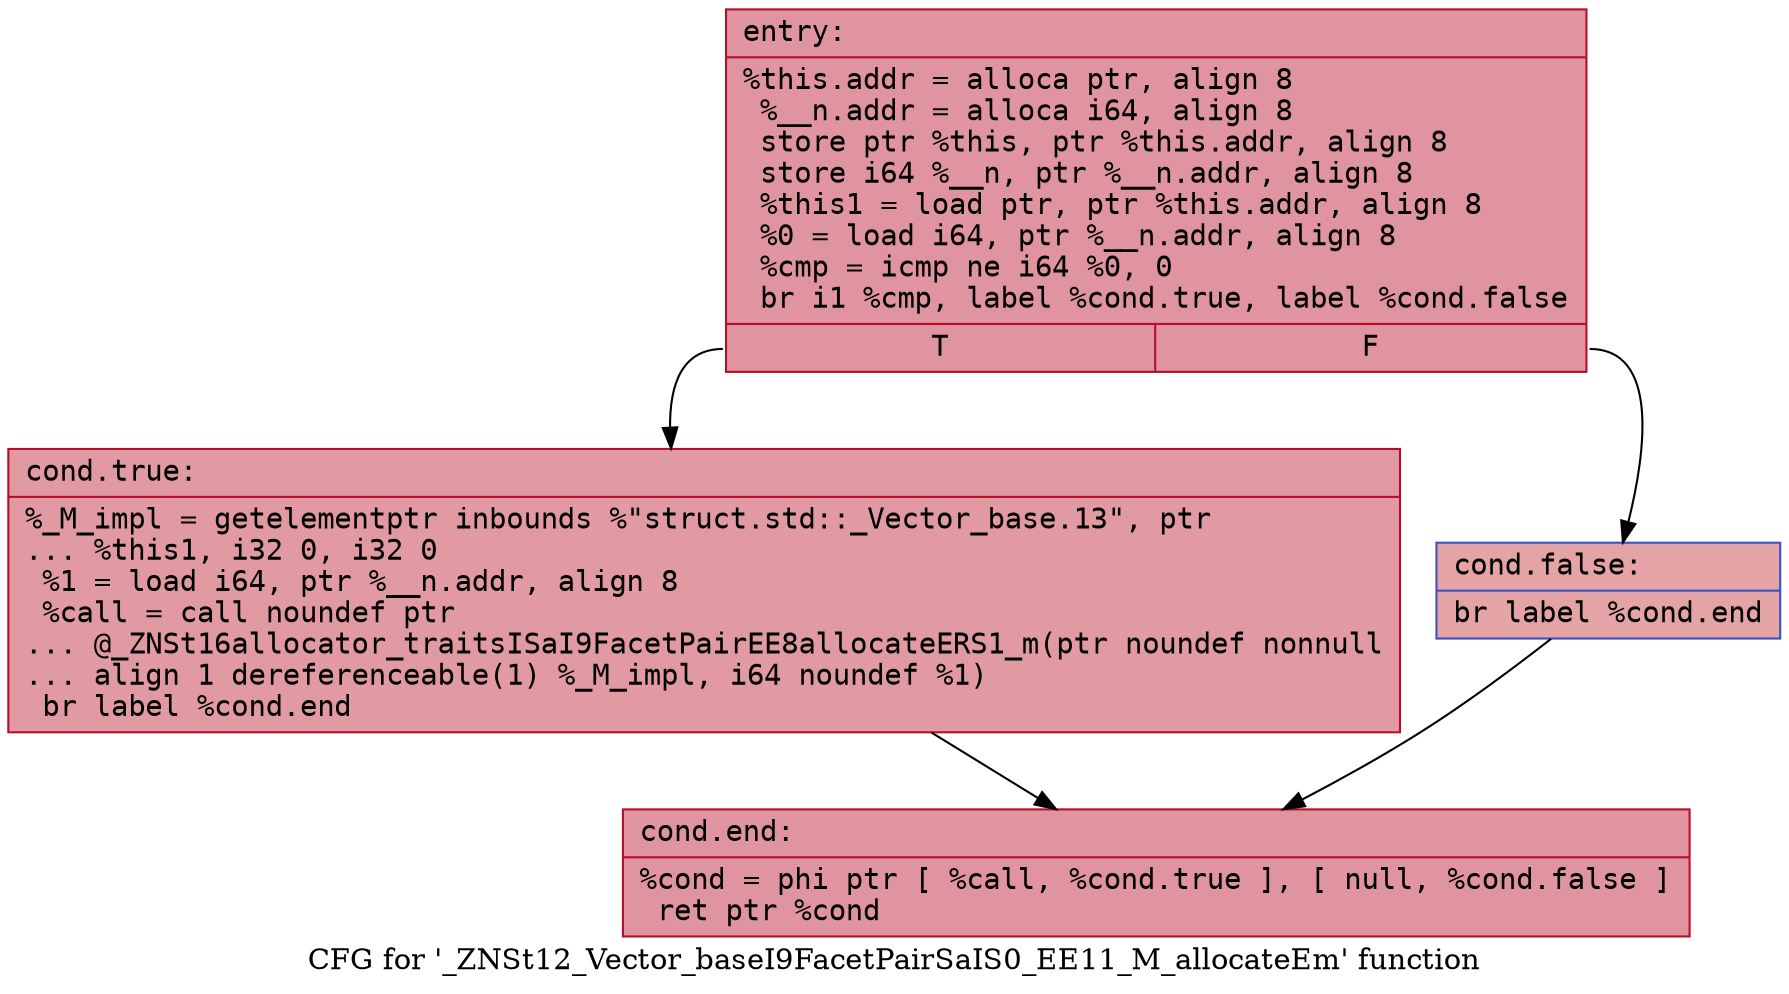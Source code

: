 digraph "CFG for '_ZNSt12_Vector_baseI9FacetPairSaIS0_EE11_M_allocateEm' function" {
	label="CFG for '_ZNSt12_Vector_baseI9FacetPairSaIS0_EE11_M_allocateEm' function";

	Node0x5606e00bef70 [shape=record,color="#b70d28ff", style=filled, fillcolor="#b70d2870" fontname="Courier",label="{entry:\l|  %this.addr = alloca ptr, align 8\l  %__n.addr = alloca i64, align 8\l  store ptr %this, ptr %this.addr, align 8\l  store i64 %__n, ptr %__n.addr, align 8\l  %this1 = load ptr, ptr %this.addr, align 8\l  %0 = load i64, ptr %__n.addr, align 8\l  %cmp = icmp ne i64 %0, 0\l  br i1 %cmp, label %cond.true, label %cond.false\l|{<s0>T|<s1>F}}"];
	Node0x5606e00bef70:s0 -> Node0x5606e00bf3f0[tooltip="entry -> cond.true\nProbability 62.50%" ];
	Node0x5606e00bef70:s1 -> Node0x5606e00bf470[tooltip="entry -> cond.false\nProbability 37.50%" ];
	Node0x5606e00bf3f0 [shape=record,color="#b70d28ff", style=filled, fillcolor="#bb1b2c70" fontname="Courier",label="{cond.true:\l|  %_M_impl = getelementptr inbounds %\"struct.std::_Vector_base.13\", ptr\l... %this1, i32 0, i32 0\l  %1 = load i64, ptr %__n.addr, align 8\l  %call = call noundef ptr\l... @_ZNSt16allocator_traitsISaI9FacetPairEE8allocateERS1_m(ptr noundef nonnull\l... align 1 dereferenceable(1) %_M_impl, i64 noundef %1)\l  br label %cond.end\l}"];
	Node0x5606e00bf3f0 -> Node0x5606e00bf930[tooltip="cond.true -> cond.end\nProbability 100.00%" ];
	Node0x5606e00bf470 [shape=record,color="#3d50c3ff", style=filled, fillcolor="#c32e3170" fontname="Courier",label="{cond.false:\l|  br label %cond.end\l}"];
	Node0x5606e00bf470 -> Node0x5606e00bf930[tooltip="cond.false -> cond.end\nProbability 100.00%" ];
	Node0x5606e00bf930 [shape=record,color="#b70d28ff", style=filled, fillcolor="#b70d2870" fontname="Courier",label="{cond.end:\l|  %cond = phi ptr [ %call, %cond.true ], [ null, %cond.false ]\l  ret ptr %cond\l}"];
}
